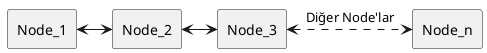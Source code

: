 @startuml

    rectangle Node_1 
    rectangle Node_2
    rectangle Node_3
    rectangle Node_n

    Node_1 <-> Node_2
    Node_2 <-> Node_3
    Node_3 <.> Node_n : Diğer Node'lar

@enduml